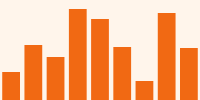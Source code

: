 {"$schema":"https://vega.github.io/schema/vega-lite/v2.json","description":"Small charts","background":"#fff5eb","width":100,"height":50,"padding":0,"autosize":"fit","data":{"values":[{"a":"A","b":28},{"a":"B","b":55},{"a":"C","b":43},{"a":"D","b":91},{"a":"E","b":81},{"a":"F","b":53},{"a":"G","b":19},{"a":"H","b":87},{"a":"I","b":52}]},"mark":{"type":"bar"},"encoding":{"x":{"field":"a","type":"ordinal","axis":null,"scale":{"paddingInner":0.2}},"y":{"field":"b","type":"quantitative","axis":null}},"config":{"axis":{"labels":false,"ticks":false,"domain":false},"view":{"strokeWidth":0},"line":{"color":"#f16913"},"bar":{"color":"#f16913"},"point":{"color":"#f16913"},"circle":{"color":"#f16913"},"rect":{"color":"#f16913"},"area":{"color":"#f16913"},"rule":{"stroke":"#f16913"},"square":{"color":"#f16913"},"tick":{"color":"#f16913"}}}